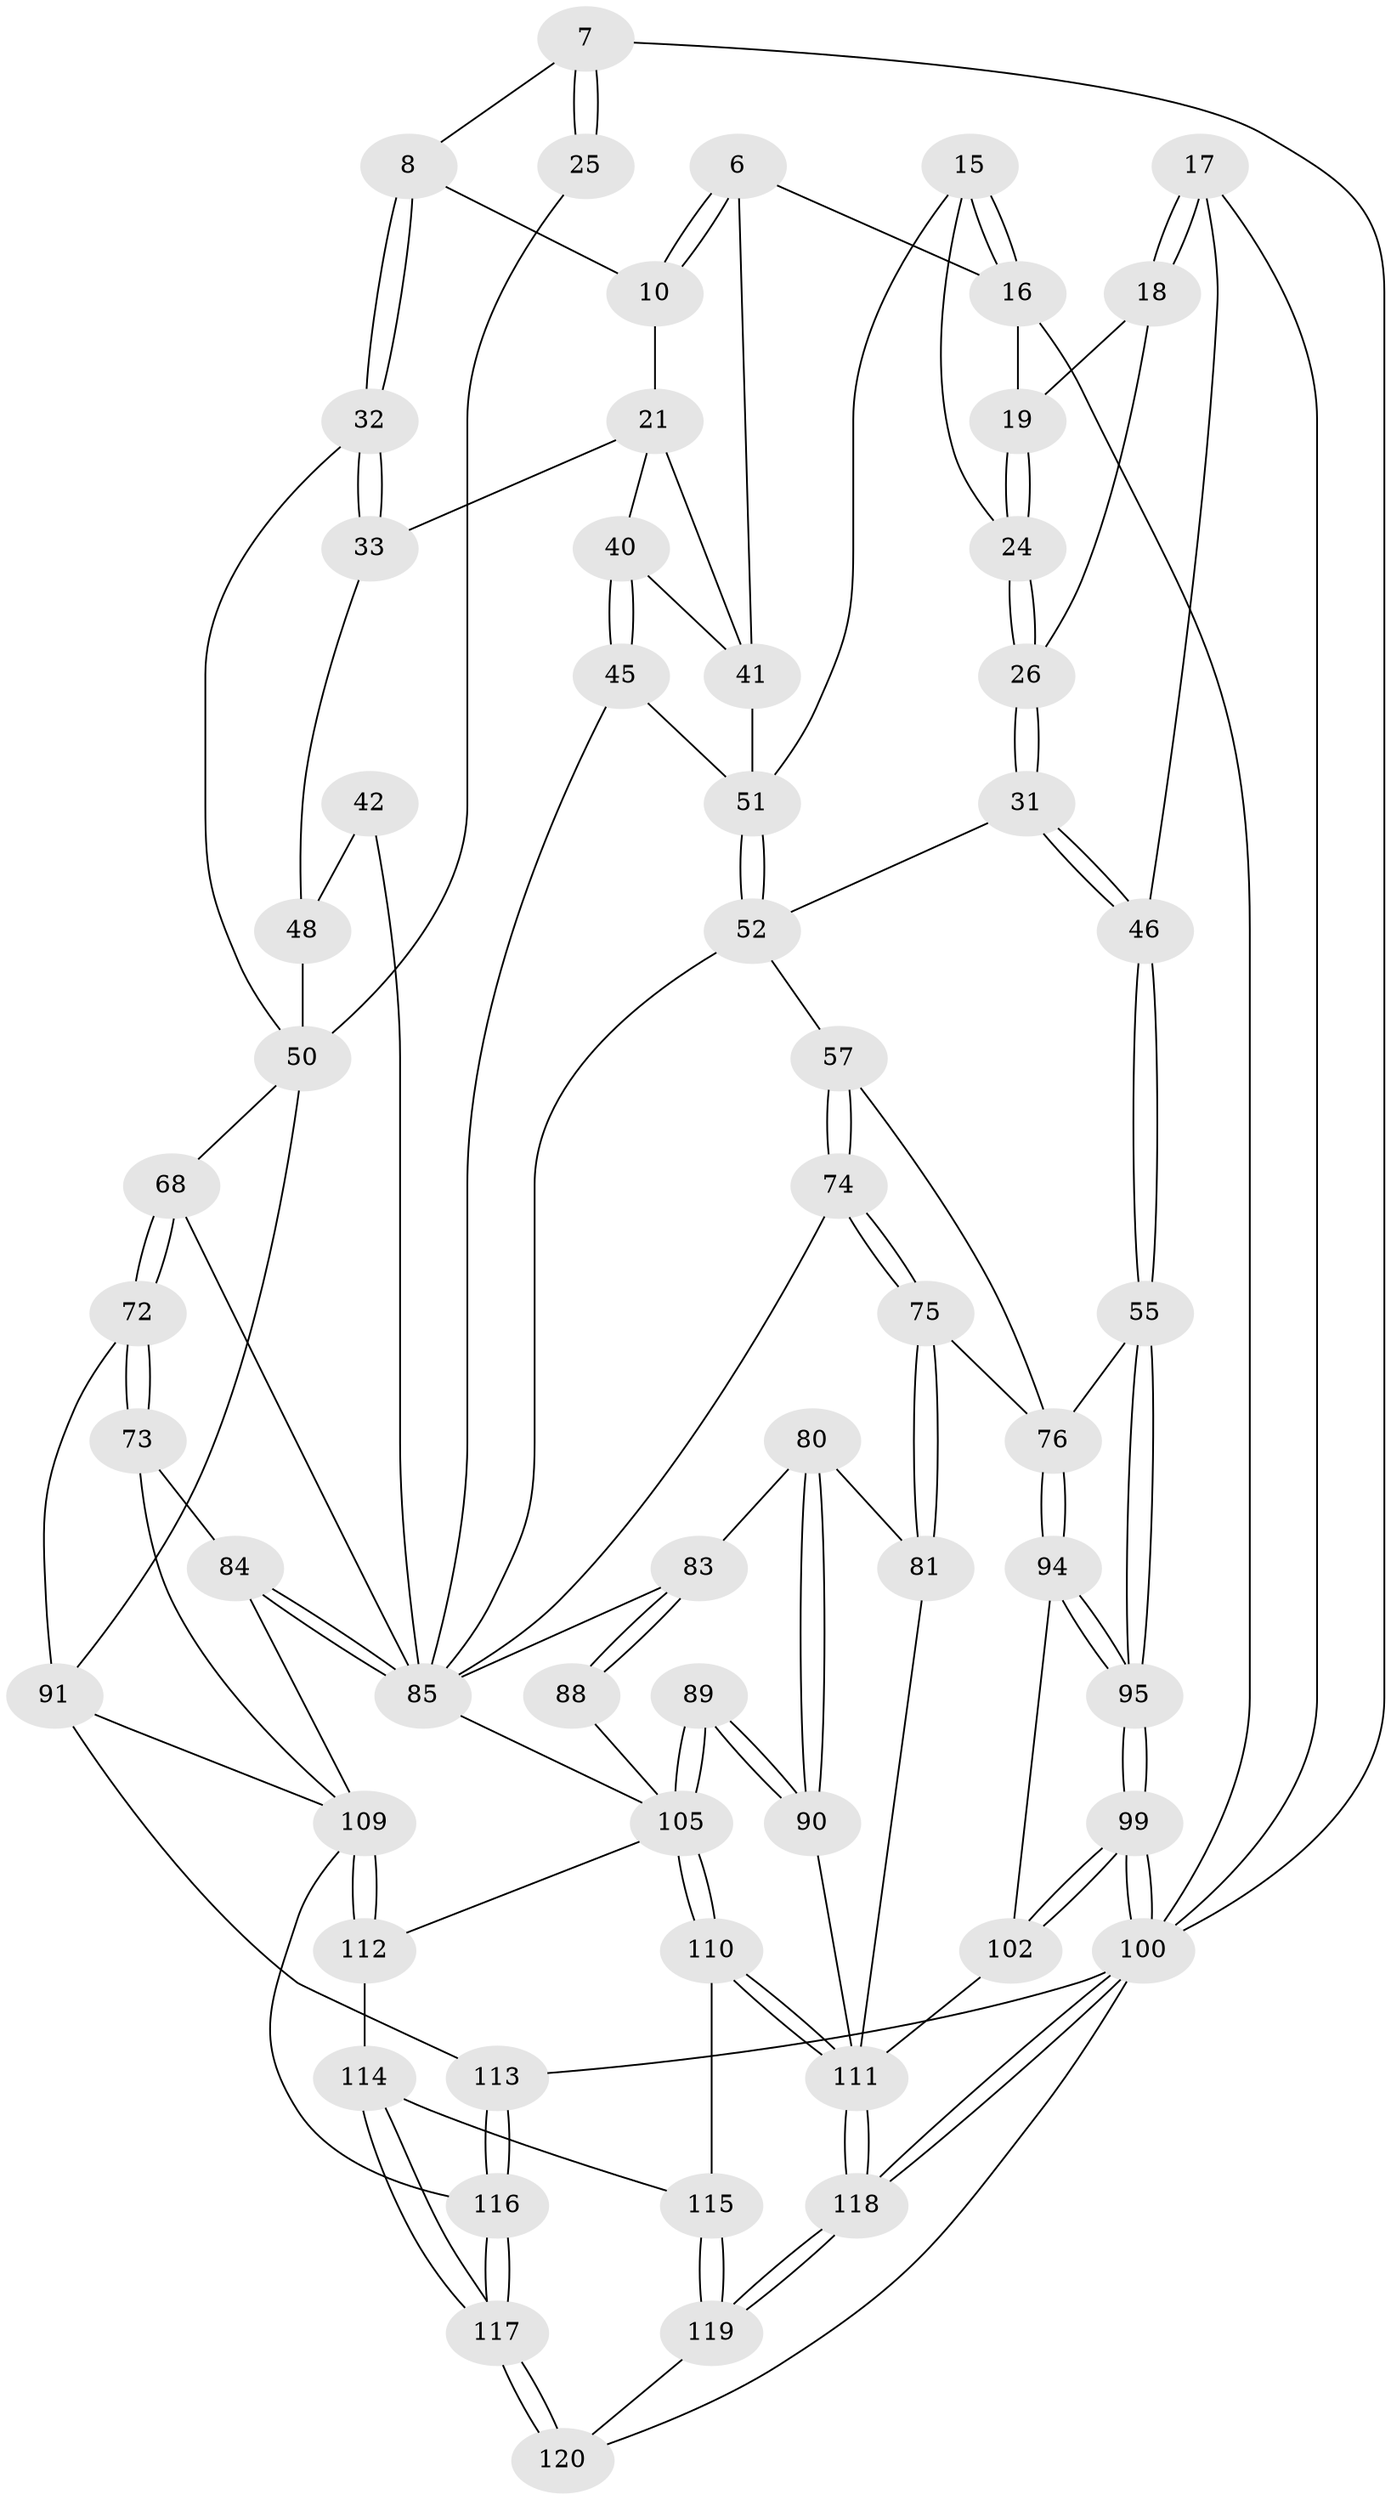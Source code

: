 // original degree distribution, {3: 0.016666666666666666, 6: 0.275, 4: 0.2916666666666667, 5: 0.4166666666666667}
// Generated by graph-tools (version 1.1) at 2025/00/03/09/25 05:00:43]
// undirected, 60 vertices, 140 edges
graph export_dot {
graph [start="1"]
  node [color=gray90,style=filled];
  6 [pos="+0.6407778615972468+0",super="+5"];
  7 [pos="+0.8590236226034398+0.10358761808334938",super="+1+2"];
  8 [pos="+0.8291293144158551+0.14751294309774018"];
  10 [pos="+0.6334704723591447+0",super="+9"];
  15 [pos="+0.22449308740790208+0.18139783794957223"];
  16 [pos="+0.15367725322550174+0",super="+4"];
  17 [pos="+0+0.17085193833977702"];
  18 [pos="+0.008388948159161474+0.12298575788174189"];
  19 [pos="+0.04423669417318567+0.10789075656357744"];
  21 [pos="+0.5625407621296995+0.20578067753950166",super="+11+20"];
  24 [pos="+0.161794448887414+0.1927053464713633"];
  25 [pos="+1+0.06638563493697872"];
  26 [pos="+0.10347840499986505+0.2633385607372993"];
  31 [pos="+0.08845635502320343+0.32282097541591104"];
  32 [pos="+0.8414191841124982+0.184881366305241"];
  33 [pos="+0.6667109946626029+0.3088919844639984"];
  40 [pos="+0.5155209243066027+0.2775159480099033",super="+22"];
  41 [pos="+0.4924028681827573+0.2915497548300381",super="+36+13"];
  42 [pos="+0.6780039219833996+0.38653482734329875"];
  45 [pos="+0.5721806930650436+0.44870296019565287"];
  46 [pos="+0+0.35826548450134993"];
  48 [pos="+0.9421066965259515+0.35226207330442505",super="+39"];
  50 [pos="+1+0.45221307819234313",super="+49+34+35"];
  51 [pos="+0.368293898520933+0.3705418303961655",super="+37+27+47"];
  52 [pos="+0.3308041871821303+0.40804518548657454",super="+28+29+30"];
  55 [pos="+0+0.46041228647533"];
  57 [pos="+0.1494372934205141+0.5033417153674411",super="+53+56"];
  68 [pos="+0.7785798828043393+0.47859971080238906"];
  72 [pos="+0.7913542286052149+0.5705917245828528"];
  73 [pos="+0.7594872470354439+0.6319196734329146"];
  74 [pos="+0.15542607728143593+0.5073745824512114",super="+60"];
  75 [pos="+0.1571495823569123+0.5915698358975477"];
  76 [pos="+0.0802785869022542+0.603665362545842",super="+54"];
  80 [pos="+0.24729888934155603+0.5743343290487865"];
  81 [pos="+0.1707592192631717+0.6070309404609269"];
  83 [pos="+0.48000271052353977+0.5480608173350153",super="+78+79"];
  84 [pos="+0.5733457030608597+0.734643736855969",super="+71+70"];
  85 [pos="+0.5297364085613738+0.7148630436454891",super="+82+69"];
  88 [pos="+0.36153998203239895+0.6252746056592314"];
  89 [pos="+0.26989938419381015+0.7254739793446332"];
  90 [pos="+0.23841139636151418+0.7124046192713558"];
  91 [pos="+0.921215490896184+0.658524946885629",super="+77+67"];
  94 [pos="+0.05988118199104585+0.6624787562026397"];
  95 [pos="+0+0.61111357834475"];
  99 [pos="+0+0.8482919656005281"];
  100 [pos="+0+1",super="+3+63"];
  102 [pos="+0.031397342615301235+0.8382287386501718",super="+97"];
  105 [pos="+0.262574459671682+0.8746046216176184",super="+104+86+87"];
  109 [pos="+0.5928484190019002+0.8135765580344436",super="+98+93"];
  110 [pos="+0.2622526432847243+0.8776600129700746"];
  111 [pos="+0.12411684160693849+0.9029761653541061",super="+103+101+96"];
  112 [pos="+0.4032800226576827+0.8373600353795503"];
  113 [pos="+0.836713676672209+0.90177340779091",super="+66"];
  114 [pos="+0.38444310471764537+0.8644402162063936"];
  115 [pos="+0.28258983753911465+0.8941187321246447"];
  116 [pos="+0.6265539715342962+1",super="+108+107"];
  117 [pos="+0.6212540545292562+1"];
  118 [pos="+0.09800417029414774+1"];
  119 [pos="+0.39020922526073365+1"];
  120 [pos="+0.617442617573108+1"];
  6 -- 10;
  6 -- 10;
  6 -- 16;
  6 -- 41;
  7 -- 8;
  7 -- 25 [weight=2];
  7 -- 25;
  7 -- 100 [weight=2];
  8 -- 32;
  8 -- 32;
  8 -- 10;
  10 -- 21 [weight=2];
  15 -- 16;
  15 -- 16;
  15 -- 24;
  15 -- 51;
  16 -- 19;
  16 -- 100;
  17 -- 18;
  17 -- 18;
  17 -- 46;
  17 -- 100;
  18 -- 19;
  18 -- 26;
  19 -- 24;
  19 -- 24;
  21 -- 33;
  21 -- 40;
  21 -- 41;
  24 -- 26;
  24 -- 26;
  25 -- 50;
  26 -- 31;
  26 -- 31;
  31 -- 46;
  31 -- 46;
  31 -- 52;
  32 -- 33;
  32 -- 33;
  32 -- 50;
  33 -- 48;
  40 -- 41 [weight=2];
  40 -- 45;
  40 -- 45;
  41 -- 51 [weight=3];
  42 -- 48 [weight=2];
  42 -- 85;
  45 -- 51;
  45 -- 85;
  46 -- 55;
  46 -- 55;
  48 -- 50 [weight=2];
  50 -- 68;
  50 -- 91;
  51 -- 52 [weight=2];
  51 -- 52;
  52 -- 85;
  52 -- 57 [weight=2];
  55 -- 95;
  55 -- 95;
  55 -- 76;
  57 -- 74 [weight=2];
  57 -- 74;
  57 -- 76;
  68 -- 72;
  68 -- 72;
  68 -- 85;
  72 -- 73;
  72 -- 73;
  72 -- 91;
  73 -- 84;
  73 -- 109;
  74 -- 75;
  74 -- 75;
  74 -- 85;
  75 -- 76;
  75 -- 81;
  75 -- 81;
  76 -- 94;
  76 -- 94;
  80 -- 81;
  80 -- 90;
  80 -- 90;
  80 -- 83;
  81 -- 111;
  83 -- 88 [weight=2];
  83 -- 88;
  83 -- 85 [weight=2];
  84 -- 85 [weight=3];
  84 -- 85;
  84 -- 109;
  85 -- 105;
  88 -- 105;
  89 -- 90;
  89 -- 90;
  89 -- 105 [weight=2];
  89 -- 105;
  90 -- 111;
  91 -- 113 [weight=2];
  91 -- 109;
  94 -- 95;
  94 -- 95;
  94 -- 102;
  95 -- 99;
  95 -- 99;
  99 -- 100;
  99 -- 100;
  99 -- 102;
  99 -- 102;
  100 -- 118;
  100 -- 118;
  100 -- 120;
  100 -- 113;
  102 -- 111 [weight=2];
  105 -- 110;
  105 -- 110;
  105 -- 112;
  109 -- 112;
  109 -- 112;
  109 -- 116 [weight=2];
  110 -- 111;
  110 -- 111;
  110 -- 115;
  111 -- 118;
  111 -- 118;
  112 -- 114;
  113 -- 116 [weight=3];
  113 -- 116;
  114 -- 115;
  114 -- 117;
  114 -- 117;
  115 -- 119;
  115 -- 119;
  116 -- 117;
  116 -- 117;
  117 -- 120;
  117 -- 120;
  118 -- 119;
  118 -- 119;
  119 -- 120;
}
